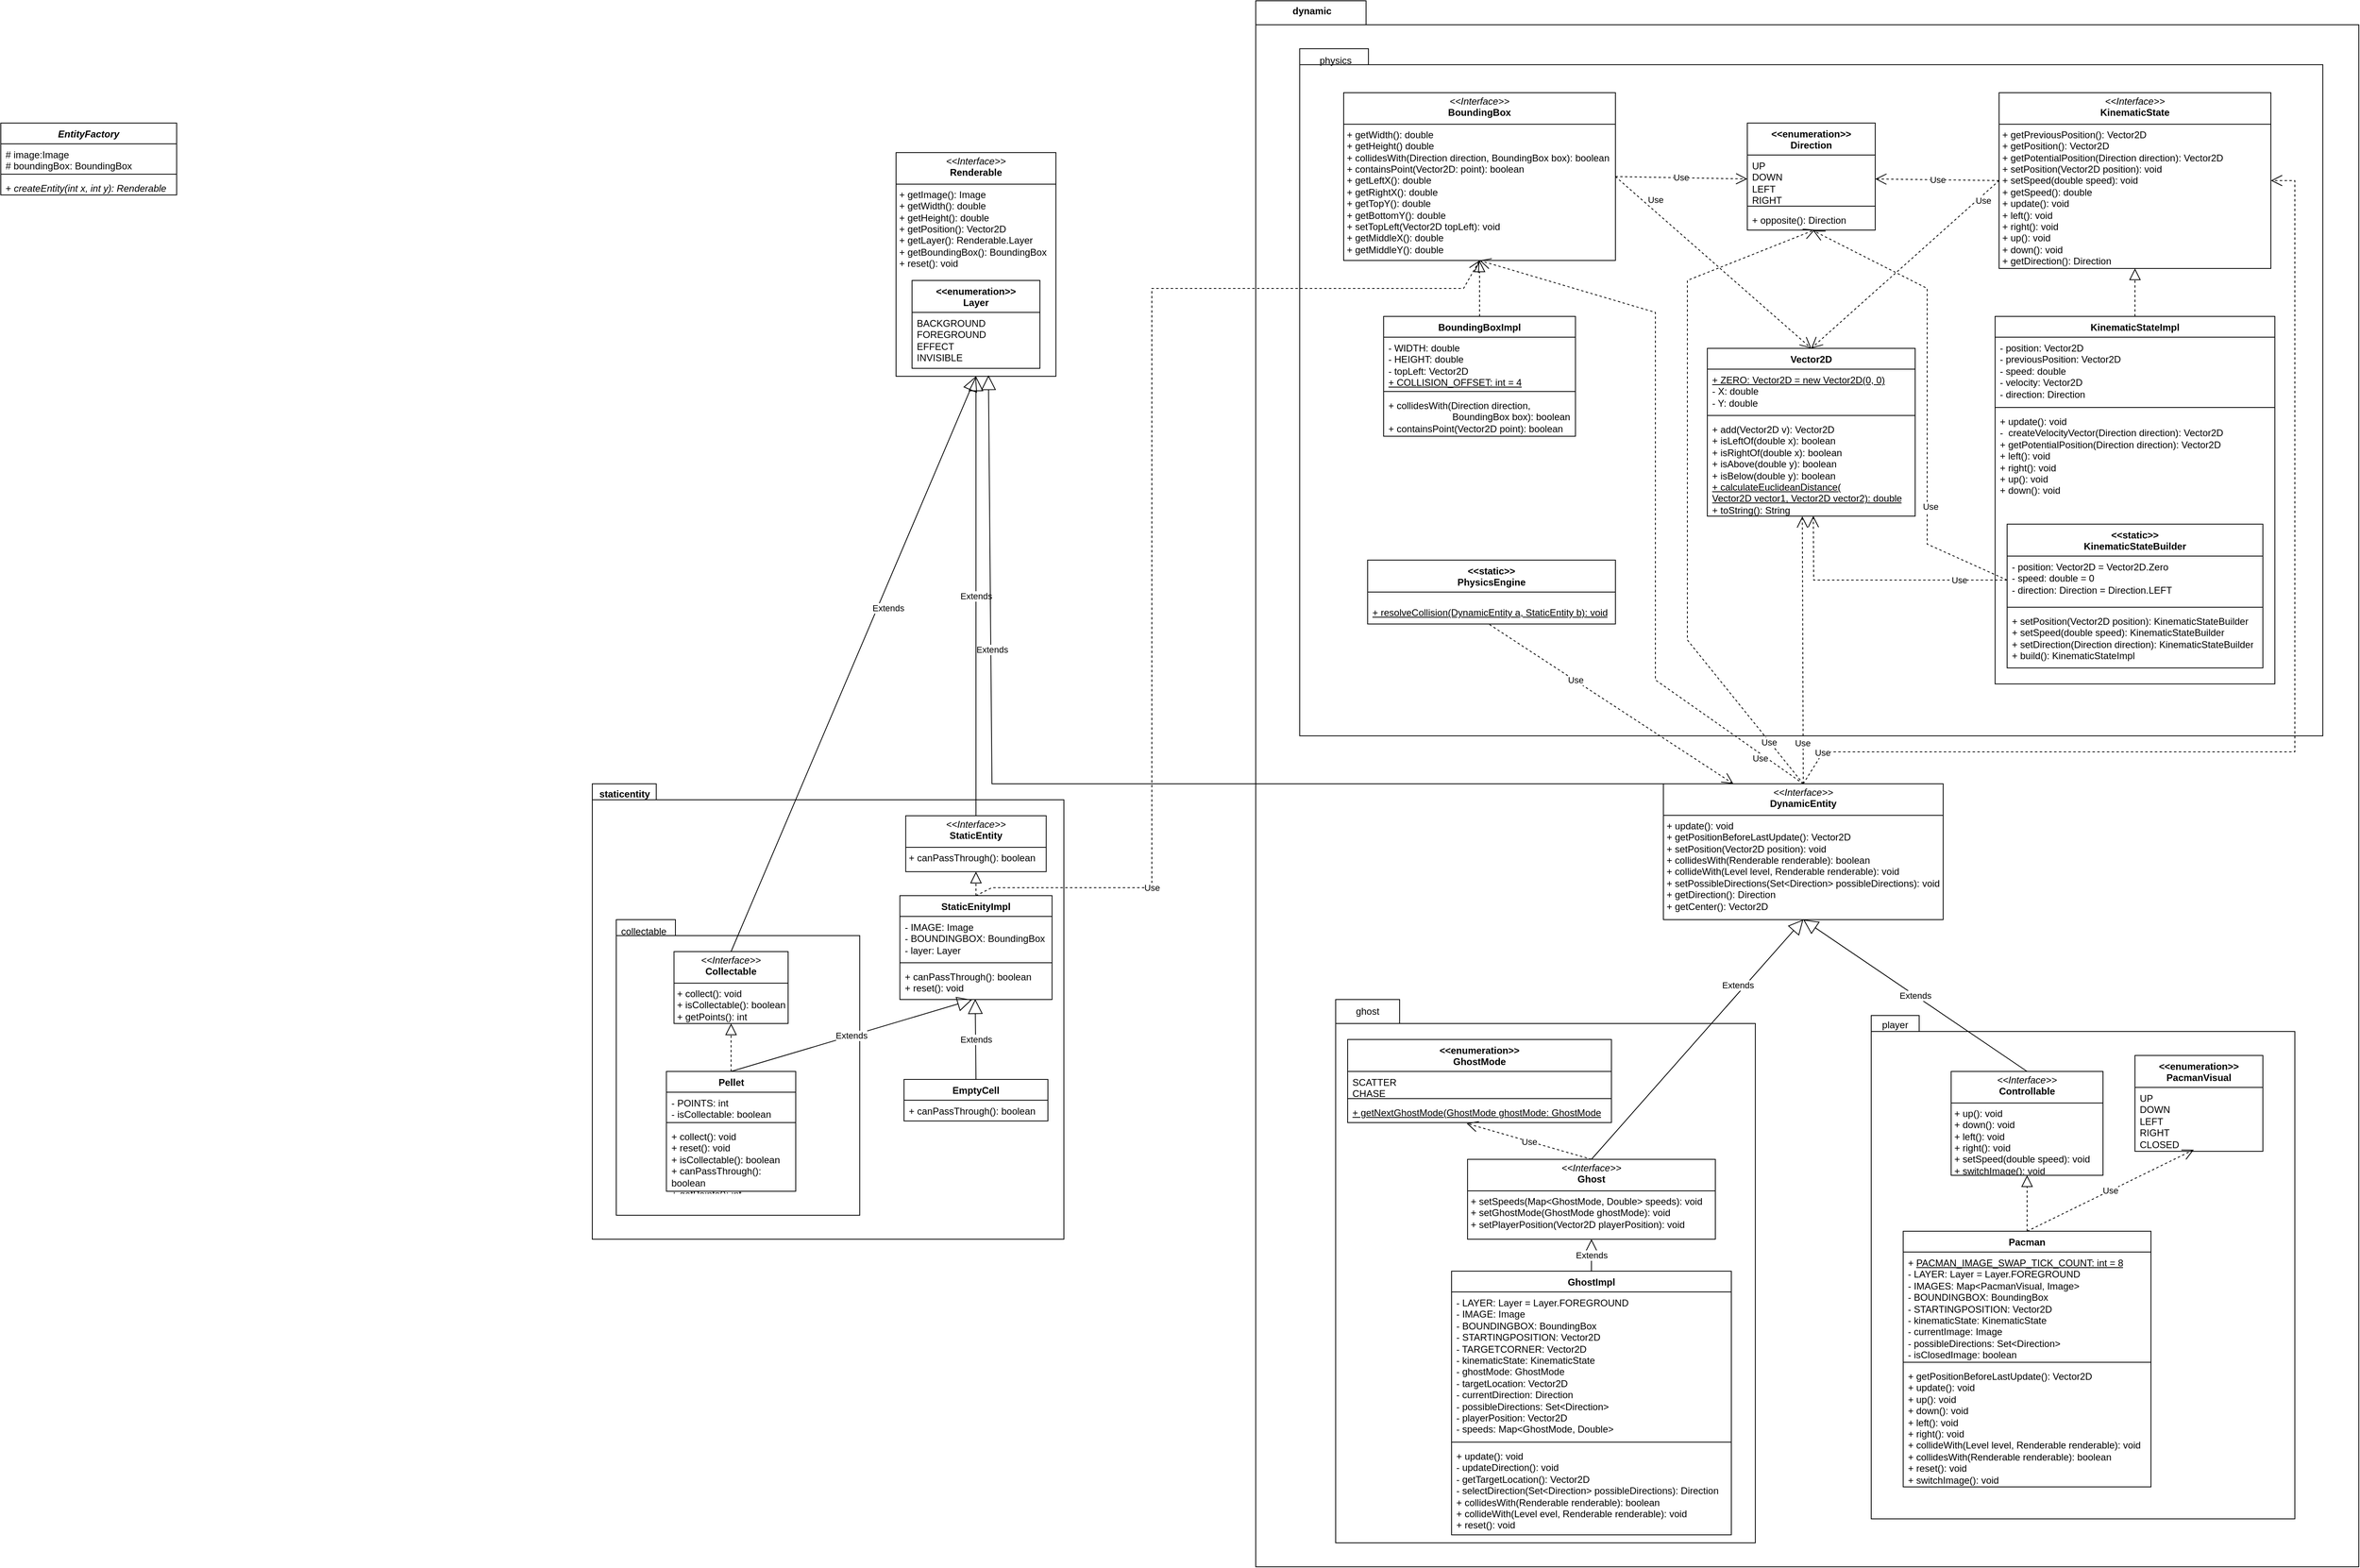 <mxfile version="24.7.14">
  <diagram name="Page-1" id="m_CTQXTZepPv7_hba_2K">
    <mxGraphModel dx="2569" dy="893" grid="1" gridSize="10" guides="1" tooltips="1" connect="1" arrows="1" fold="1" page="1" pageScale="1" pageWidth="850" pageHeight="1100" math="0" shadow="0">
      <root>
        <mxCell id="0" />
        <mxCell id="1" parent="0" />
        <mxCell id="cKav830lnLoJr6N91uCu-65" value="" style="shape=folder;fontStyle=1;spacingTop=10;tabWidth=80;tabHeight=20;tabPosition=left;html=1;whiteSpace=wrap;" vertex="1" parent="1">
          <mxGeometry x="20" y="990" width="590" height="570" as="geometry" />
        </mxCell>
        <mxCell id="cKav830lnLoJr6N91uCu-63" value="" style="shape=folder;fontStyle=1;spacingTop=10;tabWidth=80;tabHeight=30;tabPosition=left;html=1;whiteSpace=wrap;" vertex="1" parent="1">
          <mxGeometry x="850" y="10" width="1380" height="1960" as="geometry" />
        </mxCell>
        <mxCell id="cKav830lnLoJr6N91uCu-58" value="" style="shape=folder;fontStyle=1;spacingTop=10;tabWidth=60;tabHeight=20;tabPosition=left;html=1;whiteSpace=wrap;" vertex="1" parent="1">
          <mxGeometry x="1620" y="1280" width="530" height="630" as="geometry" />
        </mxCell>
        <mxCell id="cKav830lnLoJr6N91uCu-43" value="" style="shape=folder;fontStyle=1;spacingTop=10;tabWidth=80;tabHeight=30;tabPosition=left;html=1;whiteSpace=wrap;" vertex="1" parent="1">
          <mxGeometry x="950" y="1260" width="525" height="680" as="geometry" />
        </mxCell>
        <mxCell id="cKav830lnLoJr6N91uCu-41" value="" style="shape=folder;fontStyle=1;spacingTop=10;tabWidth=50;tabHeight=20;tabPosition=left;html=1;whiteSpace=wrap;" vertex="1" parent="1">
          <mxGeometry x="905" y="70" width="1280" height="860" as="geometry" />
        </mxCell>
        <mxCell id="PFhRMsVk6HXeF8vmKrcg-1" value="&lt;p style=&quot;margin:0px;margin-top:4px;text-align:center;&quot;&gt;&lt;i&gt;&amp;lt;&amp;lt;Interface&amp;gt;&amp;gt;&lt;/i&gt;&lt;br&gt;&lt;b&gt;Renderable&lt;/b&gt;&lt;/p&gt;&lt;hr size=&quot;1&quot; style=&quot;border-style:solid;&quot;&gt;&lt;p style=&quot;margin:0px;margin-left:4px;&quot;&gt;+ getImage(): Image&lt;/p&gt;&lt;p style=&quot;margin:0px;margin-left:4px;&quot;&gt;&lt;span style=&quot;background-color: initial;&quot;&gt;+&lt;/span&gt;&lt;span style=&quot;background-color: initial;&quot;&gt;&amp;nbsp;&lt;/span&gt;getWidth(): double&lt;/p&gt;&lt;p style=&quot;margin:0px;margin-left:4px;&quot;&gt;&lt;span style=&quot;background-color: initial;&quot;&gt;+&lt;/span&gt;&lt;span style=&quot;background-color: initial;&quot;&gt;&amp;nbsp;&lt;/span&gt;getHeight(): double&lt;/p&gt;&lt;p style=&quot;margin:0px;margin-left:4px;&quot;&gt;&lt;span style=&quot;background-color: initial;&quot;&gt;+&lt;/span&gt;&lt;span style=&quot;background-color: initial;&quot;&gt;&amp;nbsp;&lt;/span&gt;getPosition(): Vector2D&lt;/p&gt;&lt;p style=&quot;margin:0px;margin-left:4px;&quot;&gt;&lt;span style=&quot;background-color: initial;&quot;&gt;+&lt;/span&gt;&lt;span style=&quot;background-color: initial;&quot;&gt;&amp;nbsp;&lt;/span&gt;getLayer(): Renderable.Layer&lt;/p&gt;&lt;p style=&quot;margin:0px;margin-left:4px;&quot;&gt;&lt;span style=&quot;background-color: initial;&quot;&gt;+&lt;/span&gt;&lt;span style=&quot;background-color: initial;&quot;&gt;&amp;nbsp;&lt;/span&gt;getBoundingBox():&amp;nbsp;&lt;span style=&quot;background-color: initial;&quot;&gt;BoundingBox&lt;/span&gt;&lt;/p&gt;&lt;p style=&quot;margin:0px;margin-left:4px;&quot;&gt;&lt;span style=&quot;background-color: initial;&quot;&gt;+&lt;/span&gt;&lt;span style=&quot;background-color: initial;&quot;&gt;&amp;nbsp;&lt;/span&gt;&lt;span style=&quot;background-color: initial;&quot;&gt;reset(): void&lt;/span&gt;&lt;/p&gt;" style="verticalAlign=top;align=left;overflow=fill;html=1;whiteSpace=wrap;" parent="1" vertex="1">
          <mxGeometry x="400" y="200" width="200" height="280" as="geometry" />
        </mxCell>
        <mxCell id="PFhRMsVk6HXeF8vmKrcg-6" value="&lt;div&gt;&amp;lt;&amp;lt;enumeration&amp;gt;&amp;gt;&lt;/div&gt;&lt;div&gt;Layer&lt;/div&gt;" style="swimlane;fontStyle=1;align=center;verticalAlign=top;childLayout=stackLayout;horizontal=1;startSize=40;horizontalStack=0;resizeParent=1;resizeParentMax=0;resizeLast=0;collapsible=1;marginBottom=0;whiteSpace=wrap;html=1;" parent="1" vertex="1">
          <mxGeometry x="420" y="360" width="160" height="110" as="geometry" />
        </mxCell>
        <mxCell id="PFhRMsVk6HXeF8vmKrcg-9" value="BACKGROUND&lt;div&gt;FOREGROUND&lt;/div&gt;&lt;div&gt;EFFECT&lt;/div&gt;&lt;div&gt;INVISIBLE&lt;/div&gt;" style="text;strokeColor=none;fillColor=none;align=left;verticalAlign=top;spacingLeft=4;spacingRight=4;overflow=hidden;rotatable=0;points=[[0,0.5],[1,0.5]];portConstraint=eastwest;whiteSpace=wrap;html=1;" parent="PFhRMsVk6HXeF8vmKrcg-6" vertex="1">
          <mxGeometry y="40" width="160" height="70" as="geometry" />
        </mxCell>
        <mxCell id="PFhRMsVk6HXeF8vmKrcg-16" value="Extends" style="endArrow=block;endSize=16;endFill=0;html=1;rounded=0;entryX=0.5;entryY=1;entryDx=0;entryDy=0;exitX=0.5;exitY=0;exitDx=0;exitDy=0;" parent="1" source="PFhRMsVk6HXeF8vmKrcg-11" target="PFhRMsVk6HXeF8vmKrcg-1" edge="1">
          <mxGeometry width="160" relative="1" as="geometry">
            <mxPoint x="-310" y="920" as="sourcePoint" />
            <mxPoint x="-150" y="920" as="targetPoint" />
          </mxGeometry>
        </mxCell>
        <mxCell id="_Rv-P8EvsAHLdCJcwYoj-5" value="GhostImpl" style="swimlane;fontStyle=1;align=center;verticalAlign=top;childLayout=stackLayout;horizontal=1;startSize=26;horizontalStack=0;resizeParent=1;resizeParentMax=0;resizeLast=0;collapsible=1;marginBottom=0;whiteSpace=wrap;html=1;" parent="1" vertex="1">
          <mxGeometry x="1095" y="1600" width="350" height="330" as="geometry" />
        </mxCell>
        <mxCell id="_Rv-P8EvsAHLdCJcwYoj-6" value="- LAYER: Layer = Layer.FOREGROUND&lt;div&gt;- IMAGE: Image&lt;/div&gt;&lt;div&gt;- BOUNDINGBOX: BoundingBox&lt;/div&gt;&lt;div&gt;- STARTINGPOSITION: Vector2D&lt;/div&gt;&lt;div&gt;- TARGETCORNER: Vector2D&lt;/div&gt;&lt;div&gt;- kinematicState: KinematicState&lt;/div&gt;&lt;div&gt;- ghostMode: GhostMode&lt;/div&gt;&lt;div&gt;- targetLocation: Vector2D&lt;/div&gt;&lt;div&gt;- currentDirection: Direction&lt;/div&gt;&lt;div&gt;- possibleDirections: Set&amp;lt;Direction&amp;gt;&lt;/div&gt;&lt;div&gt;- playerPosition: Vector2D&lt;/div&gt;&lt;div&gt;- speeds: Map&amp;lt;GhostMode, Double&amp;gt;&lt;/div&gt;" style="text;strokeColor=none;fillColor=none;align=left;verticalAlign=top;spacingLeft=4;spacingRight=4;overflow=hidden;rotatable=0;points=[[0,0.5],[1,0.5]];portConstraint=eastwest;whiteSpace=wrap;html=1;" parent="_Rv-P8EvsAHLdCJcwYoj-5" vertex="1">
          <mxGeometry y="26" width="350" height="184" as="geometry" />
        </mxCell>
        <mxCell id="_Rv-P8EvsAHLdCJcwYoj-7" value="" style="line;strokeWidth=1;fillColor=none;align=left;verticalAlign=middle;spacingTop=-1;spacingLeft=3;spacingRight=3;rotatable=0;labelPosition=right;points=[];portConstraint=eastwest;strokeColor=inherit;" parent="_Rv-P8EvsAHLdCJcwYoj-5" vertex="1">
          <mxGeometry y="210" width="350" height="8" as="geometry" />
        </mxCell>
        <mxCell id="_Rv-P8EvsAHLdCJcwYoj-8" value="&lt;div&gt;+ update(): void&lt;/div&gt;- updateDirection(): void&lt;div&gt;- getTargetLocation(): Vector2D&lt;br&gt;&lt;div&gt;- selectDirection(Set&amp;lt;Direction&amp;gt; possibleDirections): Direction&lt;/div&gt;&lt;/div&gt;&lt;div&gt;+ collidesWith(Renderable renderable): boolean&lt;/div&gt;&lt;div&gt;+ collideWith(Level evel, Renderable renderable): void&lt;/div&gt;&lt;div&gt;+ reset(): void&lt;/div&gt;&lt;div&gt;&amp;nbsp;&lt;/div&gt;" style="text;strokeColor=none;fillColor=none;align=left;verticalAlign=top;spacingLeft=4;spacingRight=4;overflow=hidden;rotatable=0;points=[[0,0.5],[1,0.5]];portConstraint=eastwest;whiteSpace=wrap;html=1;" parent="_Rv-P8EvsAHLdCJcwYoj-5" vertex="1">
          <mxGeometry y="218" width="350" height="112" as="geometry" />
        </mxCell>
        <mxCell id="_Rv-P8EvsAHLdCJcwYoj-9" value="&lt;p style=&quot;margin:0px;margin-top:4px;text-align:center;&quot;&gt;&lt;i&gt;&amp;lt;&amp;lt;Interface&amp;gt;&amp;gt;&lt;/i&gt;&lt;br&gt;&lt;b&gt;Ghost&lt;/b&gt;&lt;/p&gt;&lt;hr size=&quot;1&quot; style=&quot;border-style:solid;&quot;&gt;&lt;p style=&quot;margin:0px;margin-left:4px;&quot;&gt;&lt;span style=&quot;background-color: initial;&quot;&gt;+&lt;/span&gt;&lt;span style=&quot;background-color: initial;&quot;&gt;&amp;nbsp;&lt;/span&gt;setSpeeds(Map&amp;lt;GhostMode, Double&amp;gt; speeds&lt;span style=&quot;background-color: initial;&quot;&gt;): void&lt;/span&gt;&lt;/p&gt;&lt;p style=&quot;margin:0px;margin-left:4px;&quot;&gt;&lt;span style=&quot;background-color: initial;&quot;&gt;+&lt;/span&gt;&lt;span style=&quot;background-color: initial;&quot;&gt;&amp;nbsp;&lt;/span&gt;&lt;span style=&quot;background-color: initial;&quot;&gt;setGhostMode(GhostMode ghostMode): void&lt;/span&gt;&lt;/p&gt;&lt;p style=&quot;margin:0px;margin-left:4px;&quot;&gt;&lt;span style=&quot;background-color: initial;&quot;&gt;+&lt;/span&gt;&lt;span style=&quot;background-color: initial;&quot;&gt;&amp;nbsp;&lt;/span&gt;setPlayerPosition(Vector2D playerPosition): void&lt;/p&gt;" style="verticalAlign=top;align=left;overflow=fill;html=1;whiteSpace=wrap;" parent="1" vertex="1">
          <mxGeometry x="1115" y="1460" width="310" height="100" as="geometry" />
        </mxCell>
        <mxCell id="_Rv-P8EvsAHLdCJcwYoj-14" value="&lt;p style=&quot;margin:0px;margin-top:4px;text-align:center;&quot;&gt;&lt;i&gt;&amp;lt;&amp;lt;Interface&amp;gt;&amp;gt;&lt;/i&gt;&lt;br&gt;&lt;b&gt;DynamicEntity&lt;/b&gt;&lt;/p&gt;&lt;hr size=&quot;1&quot; style=&quot;border-style:solid;&quot;&gt;&lt;p style=&quot;margin:0px;margin-left:4px;&quot;&gt;&lt;span style=&quot;background-color: initial;&quot;&gt;+&lt;/span&gt;&lt;span style=&quot;background-color: initial;&quot;&gt;&amp;nbsp;&lt;/span&gt;update(): void&lt;/p&gt;&lt;p style=&quot;margin:0px;margin-left:4px;&quot;&gt;&lt;span style=&quot;background-color: initial;&quot;&gt;+&lt;/span&gt;&lt;span style=&quot;background-color: initial;&quot;&gt;&amp;nbsp;&lt;/span&gt;getPositionBeforeLastUpdate(): Vector2D&lt;/p&gt;&lt;p style=&quot;margin:0px;margin-left:4px;&quot;&gt;&lt;span style=&quot;background-color: initial;&quot;&gt;+&lt;/span&gt;&lt;span style=&quot;background-color: initial;&quot;&gt;&amp;nbsp;&lt;/span&gt;setPosition(Vector2D position): void&lt;/p&gt;&lt;p style=&quot;margin:0px;margin-left:4px;&quot;&gt;&lt;span style=&quot;background-color: initial;&quot;&gt;+&lt;/span&gt;&lt;span style=&quot;background-color: initial;&quot;&gt;&amp;nbsp;&lt;/span&gt;collidesWith(Renderable renderable): boolean&lt;/p&gt;&lt;p style=&quot;margin:0px;margin-left:4px;&quot;&gt;&lt;span style=&quot;background-color: initial;&quot;&gt;+&lt;/span&gt;&lt;span style=&quot;background-color: initial;&quot;&gt;&amp;nbsp;&lt;/span&gt;collideWith(Level level,&amp;nbsp;&lt;span style=&quot;background-color: initial;&quot;&gt;Renderable renderable&lt;/span&gt;&lt;span style=&quot;background-color: initial;&quot;&gt;): void&lt;/span&gt;&lt;/p&gt;&lt;p style=&quot;margin:0px;margin-left:4px;&quot;&gt;&lt;span style=&quot;background-color: initial;&quot;&gt;+&lt;/span&gt;&lt;span style=&quot;background-color: initial;&quot;&gt;&amp;nbsp;&lt;/span&gt;setPossibleDirections(Set&amp;lt;Direction&amp;gt; possibleDirections): void&lt;/p&gt;&lt;p style=&quot;margin:0px;margin-left:4px;&quot;&gt;&lt;span style=&quot;background-color: initial;&quot;&gt;+&lt;/span&gt;&lt;span style=&quot;background-color: initial;&quot;&gt;&amp;nbsp;&lt;/span&gt;getDirection(): Direction&lt;/p&gt;&lt;p style=&quot;margin:0px;margin-left:4px;&quot;&gt;&lt;span style=&quot;background-color: initial;&quot;&gt;+&lt;/span&gt;&lt;span style=&quot;background-color: initial;&quot;&gt;&amp;nbsp;&lt;/span&gt;getCenter(): Vector2D&lt;/p&gt;" style="verticalAlign=top;align=left;overflow=fill;html=1;whiteSpace=wrap;" parent="1" vertex="1">
          <mxGeometry x="1360" y="990" width="350" height="170" as="geometry" />
        </mxCell>
        <mxCell id="_Rv-P8EvsAHLdCJcwYoj-17" value="&lt;div&gt;&amp;lt;&amp;lt;enumeration&amp;gt;&amp;gt;&lt;/div&gt;&lt;div&gt;GhostMode&lt;/div&gt;" style="swimlane;fontStyle=1;align=center;verticalAlign=top;childLayout=stackLayout;horizontal=1;startSize=40;horizontalStack=0;resizeParent=1;resizeParentMax=0;resizeLast=0;collapsible=1;marginBottom=0;whiteSpace=wrap;html=1;" parent="1" vertex="1">
          <mxGeometry x="965" y="1310" width="330" height="104" as="geometry" />
        </mxCell>
        <mxCell id="_Rv-P8EvsAHLdCJcwYoj-18" value="SCATTER&lt;div&gt;CHASE&lt;/div&gt;" style="text;strokeColor=none;fillColor=none;align=left;verticalAlign=top;spacingLeft=4;spacingRight=4;overflow=hidden;rotatable=0;points=[[0,0.5],[1,0.5]];portConstraint=eastwest;whiteSpace=wrap;html=1;" parent="_Rv-P8EvsAHLdCJcwYoj-17" vertex="1">
          <mxGeometry y="40" width="330" height="30" as="geometry" />
        </mxCell>
        <mxCell id="_Rv-P8EvsAHLdCJcwYoj-19" value="" style="line;strokeWidth=1;fillColor=none;align=left;verticalAlign=middle;spacingTop=-1;spacingLeft=3;spacingRight=3;rotatable=0;labelPosition=right;points=[];portConstraint=eastwest;strokeColor=inherit;" parent="_Rv-P8EvsAHLdCJcwYoj-17" vertex="1">
          <mxGeometry y="70" width="330" height="8" as="geometry" />
        </mxCell>
        <mxCell id="_Rv-P8EvsAHLdCJcwYoj-20" value="&lt;u&gt;+ getNextGhostMode(GhostMode ghostMode: GhostMode&lt;/u&gt;" style="text;strokeColor=none;fillColor=none;align=left;verticalAlign=top;spacingLeft=4;spacingRight=4;overflow=hidden;rotatable=0;points=[[0,0.5],[1,0.5]];portConstraint=eastwest;whiteSpace=wrap;html=1;" parent="_Rv-P8EvsAHLdCJcwYoj-17" vertex="1">
          <mxGeometry y="78" width="330" height="26" as="geometry" />
        </mxCell>
        <mxCell id="_Rv-P8EvsAHLdCJcwYoj-23" value="Use" style="endArrow=open;endSize=12;dashed=1;html=1;rounded=0;exitX=0.5;exitY=0;exitDx=0;exitDy=0;entryX=0.451;entryY=1.042;entryDx=0;entryDy=0;entryPerimeter=0;" parent="1" source="_Rv-P8EvsAHLdCJcwYoj-9" target="_Rv-P8EvsAHLdCJcwYoj-20" edge="1">
          <mxGeometry width="160" relative="1" as="geometry">
            <mxPoint x="1205" y="1510" as="sourcePoint" />
            <mxPoint x="1365" y="1510" as="targetPoint" />
          </mxGeometry>
        </mxCell>
        <mxCell id="_Rv-P8EvsAHLdCJcwYoj-24" value="Extends" style="endArrow=block;endSize=16;endFill=0;html=1;rounded=0;exitX=0.5;exitY=0;exitDx=0;exitDy=0;entryX=0.5;entryY=1;entryDx=0;entryDy=0;" parent="1" source="_Rv-P8EvsAHLdCJcwYoj-5" target="_Rv-P8EvsAHLdCJcwYoj-9" edge="1">
          <mxGeometry width="160" relative="1" as="geometry">
            <mxPoint x="1165" y="1590" as="sourcePoint" />
            <mxPoint x="1325" y="1590" as="targetPoint" />
          </mxGeometry>
        </mxCell>
        <mxCell id="_Rv-P8EvsAHLdCJcwYoj-25" value="Extends" style="endArrow=block;endSize=16;endFill=0;html=1;rounded=0;exitX=0.5;exitY=0;exitDx=0;exitDy=0;entryX=0.5;entryY=1;entryDx=0;entryDy=0;" parent="1" source="_Rv-P8EvsAHLdCJcwYoj-9" target="_Rv-P8EvsAHLdCJcwYoj-14" edge="1">
          <mxGeometry x="0.424" y="8" width="160" relative="1" as="geometry">
            <mxPoint x="1110" y="1430" as="sourcePoint" />
            <mxPoint x="1460" y="1340" as="targetPoint" />
            <mxPoint y="1" as="offset" />
          </mxGeometry>
        </mxCell>
        <mxCell id="_Rv-P8EvsAHLdCJcwYoj-26" value="&lt;p style=&quot;margin:0px;margin-top:4px;text-align:center;&quot;&gt;&lt;i&gt;&amp;lt;&amp;lt;Interface&amp;gt;&amp;gt;&lt;/i&gt;&lt;br&gt;&lt;b&gt;BoundingBox&lt;/b&gt;&lt;/p&gt;&lt;hr size=&quot;1&quot; style=&quot;border-style:solid;&quot;&gt;&lt;p style=&quot;margin:0px;margin-left:4px;&quot;&gt;&lt;span style=&quot;background-color: initial;&quot;&gt;+&lt;/span&gt;&lt;span style=&quot;background-color: initial;&quot;&gt;&amp;nbsp;&lt;/span&gt;getWidth(): double&lt;/p&gt;&lt;p style=&quot;margin:0px;margin-left:4px;&quot;&gt;&lt;span style=&quot;background-color: initial;&quot;&gt;+&lt;/span&gt;&lt;span style=&quot;background-color: initial;&quot;&gt;&amp;nbsp;&lt;/span&gt;getHeight() double&lt;/p&gt;&lt;p style=&quot;margin:0px;margin-left:4px;&quot;&gt;&lt;span style=&quot;background-color: initial;&quot;&gt;+&lt;/span&gt;&lt;span style=&quot;background-color: initial;&quot;&gt;&amp;nbsp;&lt;/span&gt;collidesWith(Direction direction, BoundingBox box): boolean&lt;/p&gt;&lt;p style=&quot;margin:0px;margin-left:4px;&quot;&gt;&lt;span style=&quot;background-color: initial;&quot;&gt;+&lt;/span&gt;&lt;span style=&quot;background-color: initial;&quot;&gt;&amp;nbsp;&lt;/span&gt;containsPoint(Vector2D: point): boolean&lt;/p&gt;&lt;p style=&quot;margin:0px;margin-left:4px;&quot;&gt;&lt;span style=&quot;background-color: initial;&quot;&gt;+&lt;/span&gt;&lt;span style=&quot;background-color: initial;&quot;&gt;&amp;nbsp;&lt;/span&gt;getLeftX(): double&lt;/p&gt;&lt;p style=&quot;margin:0px;margin-left:4px;&quot;&gt;&lt;span style=&quot;background-color: initial;&quot;&gt;+&lt;/span&gt;&lt;span style=&quot;background-color: initial;&quot;&gt;&amp;nbsp;&lt;/span&gt;getRightX(): double&lt;/p&gt;&lt;p style=&quot;margin:0px;margin-left:4px;&quot;&gt;&lt;span style=&quot;background-color: initial;&quot;&gt;+&lt;/span&gt;&lt;span style=&quot;background-color: initial;&quot;&gt;&amp;nbsp;&lt;/span&gt;getTopY(): double&lt;/p&gt;&lt;p style=&quot;margin:0px;margin-left:4px;&quot;&gt;&lt;span style=&quot;background-color: initial;&quot;&gt;+&lt;/span&gt;&lt;span style=&quot;background-color: initial;&quot;&gt;&amp;nbsp;&lt;/span&gt;getBottomY(): double&lt;/p&gt;&lt;p style=&quot;margin:0px;margin-left:4px;&quot;&gt;&lt;span style=&quot;background-color: initial;&quot;&gt;+&lt;/span&gt;&lt;span style=&quot;background-color: initial;&quot;&gt;&amp;nbsp;&lt;/span&gt;setTopLeft(Vector2D topLeft): void&lt;/p&gt;&lt;p style=&quot;margin:0px;margin-left:4px;&quot;&gt;&lt;span style=&quot;background-color: initial;&quot;&gt;+&lt;/span&gt;&lt;span style=&quot;background-color: initial;&quot;&gt;&amp;nbsp;&lt;/span&gt;getMiddleX(): double&lt;/p&gt;&lt;p style=&quot;margin:0px;margin-left:4px;&quot;&gt;&lt;span style=&quot;background-color: initial;&quot;&gt;+&lt;/span&gt;&lt;span style=&quot;background-color: initial;&quot;&gt;&amp;nbsp;&lt;/span&gt;getMiddleY(): double&lt;/p&gt;" style="verticalAlign=top;align=left;overflow=fill;html=1;whiteSpace=wrap;" parent="1" vertex="1">
          <mxGeometry x="960" y="125" width="340" height="210" as="geometry" />
        </mxCell>
        <mxCell id="cKav830lnLoJr6N91uCu-1" value="&lt;p style=&quot;margin:0px;margin-top:4px;text-align:center;&quot;&gt;&lt;i&gt;&amp;lt;&amp;lt;Interface&amp;gt;&amp;gt;&lt;/i&gt;&lt;br&gt;&lt;b&gt;KinematicState&lt;/b&gt;&lt;/p&gt;&lt;hr size=&quot;1&quot; style=&quot;border-style:solid;&quot;&gt;&lt;p style=&quot;margin:0px;margin-left:4px;&quot;&gt;+ getPreviousPosition(): Vector2D&amp;nbsp;&lt;/p&gt;&lt;p style=&quot;margin:0px;margin-left:4px;&quot;&gt;+ getPosition(): Vector2D&amp;nbsp;&lt;/p&gt;&lt;p style=&quot;margin:0px;margin-left:4px;&quot;&gt;+ getPotentialPosition(Direction direction): Vector2D&amp;nbsp;&lt;/p&gt;&lt;p style=&quot;margin:0px;margin-left:4px;&quot;&gt;+ setPosition(Vector2D position): void&amp;nbsp;&lt;/p&gt;&lt;p style=&quot;margin:0px;margin-left:4px;&quot;&gt;+ setSpeed(double speed): void&amp;nbsp;&lt;/p&gt;&lt;p style=&quot;margin:0px;margin-left:4px;&quot;&gt;+ getSpeed(): double&amp;nbsp;&lt;/p&gt;&lt;p style=&quot;margin:0px;margin-left:4px;&quot;&gt;+ update(): void&amp;nbsp;&lt;/p&gt;&lt;p style=&quot;margin:0px;margin-left:4px;&quot;&gt;+ left(): void&amp;nbsp;&lt;/p&gt;&lt;p style=&quot;margin:0px;margin-left:4px;&quot;&gt;+ right(): void&amp;nbsp;&lt;/p&gt;&lt;p style=&quot;margin:0px;margin-left:4px;&quot;&gt;+ up(): void&amp;nbsp;&lt;/p&gt;&lt;p style=&quot;margin:0px;margin-left:4px;&quot;&gt;+ down(): void&amp;nbsp;&lt;/p&gt;&lt;p style=&quot;margin:0px;margin-left:4px;&quot;&gt;+ getDirection(): Direction&lt;br&gt;&lt;/p&gt;" style="verticalAlign=top;align=left;overflow=fill;html=1;whiteSpace=wrap;" vertex="1" parent="1">
          <mxGeometry x="1780" y="125" width="340" height="220" as="geometry" />
        </mxCell>
        <mxCell id="cKav830lnLoJr6N91uCu-3" value="&lt;div&gt;&amp;lt;&amp;lt;enumeration&amp;gt;&amp;gt;&lt;/div&gt;&lt;div&gt;Direction&lt;/div&gt;" style="swimlane;fontStyle=1;align=center;verticalAlign=top;childLayout=stackLayout;horizontal=1;startSize=40;horizontalStack=0;resizeParent=1;resizeParentMax=0;resizeLast=0;collapsible=1;marginBottom=0;whiteSpace=wrap;html=1;" vertex="1" parent="1">
          <mxGeometry x="1465" y="163" width="160" height="134" as="geometry" />
        </mxCell>
        <mxCell id="cKav830lnLoJr6N91uCu-4" value="UP&lt;div&gt;DOWN&lt;/div&gt;&lt;div&gt;LEFT&lt;/div&gt;&lt;div&gt;RIGHT&lt;/div&gt;" style="text;strokeColor=none;fillColor=none;align=left;verticalAlign=top;spacingLeft=4;spacingRight=4;overflow=hidden;rotatable=0;points=[[0,0.5],[1,0.5]];portConstraint=eastwest;whiteSpace=wrap;html=1;" vertex="1" parent="cKav830lnLoJr6N91uCu-3">
          <mxGeometry y="40" width="160" height="60" as="geometry" />
        </mxCell>
        <mxCell id="cKav830lnLoJr6N91uCu-5" value="" style="line;strokeWidth=1;fillColor=none;align=left;verticalAlign=middle;spacingTop=-1;spacingLeft=3;spacingRight=3;rotatable=0;labelPosition=right;points=[];portConstraint=eastwest;strokeColor=inherit;" vertex="1" parent="cKav830lnLoJr6N91uCu-3">
          <mxGeometry y="100" width="160" height="8" as="geometry" />
        </mxCell>
        <mxCell id="cKav830lnLoJr6N91uCu-6" value="+ opposite(): Direction" style="text;strokeColor=none;fillColor=none;align=left;verticalAlign=top;spacingLeft=4;spacingRight=4;overflow=hidden;rotatable=0;points=[[0,0.5],[1,0.5]];portConstraint=eastwest;whiteSpace=wrap;html=1;" vertex="1" parent="cKav830lnLoJr6N91uCu-3">
          <mxGeometry y="108" width="160" height="26" as="geometry" />
        </mxCell>
        <mxCell id="cKav830lnLoJr6N91uCu-7" value="Use" style="endArrow=open;endSize=12;dashed=1;html=1;rounded=0;exitX=1;exitY=0.5;exitDx=0;exitDy=0;entryX=0;entryY=0.5;entryDx=0;entryDy=0;" edge="1" parent="1" source="_Rv-P8EvsAHLdCJcwYoj-26" target="cKav830lnLoJr6N91uCu-4">
          <mxGeometry width="160" relative="1" as="geometry">
            <mxPoint x="1520" y="465" as="sourcePoint" />
            <mxPoint x="1680" y="465" as="targetPoint" />
          </mxGeometry>
        </mxCell>
        <mxCell id="cKav830lnLoJr6N91uCu-8" value="Use" style="endArrow=open;endSize=12;dashed=1;html=1;rounded=0;exitX=0;exitY=0.5;exitDx=0;exitDy=0;entryX=1;entryY=0.5;entryDx=0;entryDy=0;" edge="1" parent="1" source="cKav830lnLoJr6N91uCu-1" target="cKav830lnLoJr6N91uCu-4">
          <mxGeometry width="160" relative="1" as="geometry">
            <mxPoint x="1520" y="465" as="sourcePoint" />
            <mxPoint x="1680" y="465" as="targetPoint" />
          </mxGeometry>
        </mxCell>
        <mxCell id="cKav830lnLoJr6N91uCu-9" value="&lt;b&gt;BoundingBoxImpl&lt;/b&gt;&lt;div&gt;&lt;b&gt;&lt;br&gt;&lt;/b&gt;&lt;/div&gt;" style="swimlane;fontStyle=1;align=center;verticalAlign=top;childLayout=stackLayout;horizontal=1;startSize=26;horizontalStack=0;resizeParent=1;resizeParentMax=0;resizeLast=0;collapsible=1;marginBottom=0;whiteSpace=wrap;html=1;" vertex="1" parent="1">
          <mxGeometry x="1010" y="405" width="240" height="150" as="geometry" />
        </mxCell>
        <mxCell id="cKav830lnLoJr6N91uCu-10" value="- WIDTH: double&lt;div&gt;- HEIGHT: double&lt;/div&gt;&lt;div&gt;- topLeft: Vector2D&lt;/div&gt;&lt;div&gt;&lt;u&gt;+ COLLISION_OFFSET: int = 4&lt;/u&gt;&lt;/div&gt;" style="text;strokeColor=none;fillColor=none;align=left;verticalAlign=top;spacingLeft=4;spacingRight=4;overflow=hidden;rotatable=0;points=[[0,0.5],[1,0.5]];portConstraint=eastwest;whiteSpace=wrap;html=1;" vertex="1" parent="cKav830lnLoJr6N91uCu-9">
          <mxGeometry y="26" width="240" height="64" as="geometry" />
        </mxCell>
        <mxCell id="cKav830lnLoJr6N91uCu-11" value="" style="line;strokeWidth=1;fillColor=none;align=left;verticalAlign=middle;spacingTop=-1;spacingLeft=3;spacingRight=3;rotatable=0;labelPosition=right;points=[];portConstraint=eastwest;strokeColor=inherit;" vertex="1" parent="cKav830lnLoJr6N91uCu-9">
          <mxGeometry y="90" width="240" height="8" as="geometry" />
        </mxCell>
        <mxCell id="cKav830lnLoJr6N91uCu-12" value="+ collidesWith(Direction direction,&lt;div&gt;&lt;span style=&quot;white-space: pre;&quot;&gt;&#x9;&lt;/span&gt;&lt;span style=&quot;white-space: pre;&quot;&gt;&#x9;&lt;/span&gt;&lt;span style=&quot;white-space: pre;&quot;&gt;&#x9;&lt;/span&gt;BoundingBox box): boolean&lt;/div&gt;&lt;div&gt;+ containsPoint(Vector2D point): boolean&lt;/div&gt;" style="text;strokeColor=none;fillColor=none;align=left;verticalAlign=top;spacingLeft=4;spacingRight=4;overflow=hidden;rotatable=0;points=[[0,0.5],[1,0.5]];portConstraint=eastwest;whiteSpace=wrap;html=1;" vertex="1" parent="cKav830lnLoJr6N91uCu-9">
          <mxGeometry y="98" width="240" height="52" as="geometry" />
        </mxCell>
        <mxCell id="cKav830lnLoJr6N91uCu-13" value="" style="endArrow=block;dashed=1;endFill=0;endSize=12;html=1;rounded=0;exitX=0.5;exitY=0;exitDx=0;exitDy=0;entryX=0.5;entryY=1;entryDx=0;entryDy=0;" edge="1" parent="1" source="cKav830lnLoJr6N91uCu-9" target="_Rv-P8EvsAHLdCJcwYoj-26">
          <mxGeometry width="160" relative="1" as="geometry">
            <mxPoint x="1520" y="355" as="sourcePoint" />
            <mxPoint x="1680" y="355" as="targetPoint" />
          </mxGeometry>
        </mxCell>
        <mxCell id="cKav830lnLoJr6N91uCu-14" value="Vector2D" style="swimlane;fontStyle=1;align=center;verticalAlign=top;childLayout=stackLayout;horizontal=1;startSize=26;horizontalStack=0;resizeParent=1;resizeParentMax=0;resizeLast=0;collapsible=1;marginBottom=0;whiteSpace=wrap;html=1;" vertex="1" parent="1">
          <mxGeometry x="1415" y="445" width="260" height="210" as="geometry" />
        </mxCell>
        <mxCell id="cKav830lnLoJr6N91uCu-15" value="&lt;u&gt;+ ZERO: Vector2D =&amp;nbsp;new Vector2D(0, 0)&lt;/u&gt;&lt;div&gt;- X: double&lt;/div&gt;&lt;div&gt;- Y: double&lt;/div&gt;" style="text;strokeColor=none;fillColor=none;align=left;verticalAlign=top;spacingLeft=4;spacingRight=4;overflow=hidden;rotatable=0;points=[[0,0.5],[1,0.5]];portConstraint=eastwest;whiteSpace=wrap;html=1;" vertex="1" parent="cKav830lnLoJr6N91uCu-14">
          <mxGeometry y="26" width="260" height="54" as="geometry" />
        </mxCell>
        <mxCell id="cKav830lnLoJr6N91uCu-16" value="" style="line;strokeWidth=1;fillColor=none;align=left;verticalAlign=middle;spacingTop=-1;spacingLeft=3;spacingRight=3;rotatable=0;labelPosition=right;points=[];portConstraint=eastwest;strokeColor=inherit;" vertex="1" parent="cKav830lnLoJr6N91uCu-14">
          <mxGeometry y="80" width="260" height="8" as="geometry" />
        </mxCell>
        <mxCell id="cKav830lnLoJr6N91uCu-17" value="+ add(Vector2D v): Vector2D&lt;div&gt;+ isLeftOf(double x): boolean&lt;/div&gt;&lt;div&gt;+ isRightOf(double x): boolean&lt;/div&gt;&lt;div&gt;+ isAbove(double y): boolean&lt;/div&gt;&lt;div&gt;&lt;span style=&quot;background-color: initial;&quot;&gt;+ isBelow(double y): boolean&amp;nbsp;&lt;/span&gt;&lt;/div&gt;&lt;div&gt;&lt;span style=&quot;background-color: initial;&quot;&gt;&lt;u&gt;+ calculateEuclideanDistance(&lt;/u&gt;&lt;/span&gt;&lt;/div&gt;&lt;div&gt;&lt;span style=&quot;background-color: initial;&quot;&gt;&lt;u&gt;Vector2D vector1, Vector2D vector2): double&lt;/u&gt;&lt;/span&gt;&lt;/div&gt;&lt;div&gt;&lt;span style=&quot;background-color: initial;&quot;&gt;+ toString(): String&lt;/span&gt;&lt;/div&gt;" style="text;strokeColor=none;fillColor=none;align=left;verticalAlign=top;spacingLeft=4;spacingRight=4;overflow=hidden;rotatable=0;points=[[0,0.5],[1,0.5]];portConstraint=eastwest;whiteSpace=wrap;html=1;" vertex="1" parent="cKav830lnLoJr6N91uCu-14">
          <mxGeometry y="88" width="260" height="122" as="geometry" />
        </mxCell>
        <mxCell id="cKav830lnLoJr6N91uCu-18" value="Use" style="endArrow=open;endSize=12;dashed=1;html=1;rounded=0;exitX=1;exitY=0.5;exitDx=0;exitDy=0;entryX=0.5;entryY=0;entryDx=0;entryDy=0;" edge="1" parent="1" source="_Rv-P8EvsAHLdCJcwYoj-26" target="cKav830lnLoJr6N91uCu-14">
          <mxGeometry x="-0.648" y="10" width="160" relative="1" as="geometry">
            <mxPoint x="1520" y="355" as="sourcePoint" />
            <mxPoint x="1680" y="355" as="targetPoint" />
            <mxPoint y="-1" as="offset" />
          </mxGeometry>
        </mxCell>
        <mxCell id="cKav830lnLoJr6N91uCu-19" value="Use" style="endArrow=open;endSize=12;dashed=1;html=1;rounded=0;exitX=0;exitY=0.5;exitDx=0;exitDy=0;entryX=0.5;entryY=0;entryDx=0;entryDy=0;" edge="1" parent="1" source="cKav830lnLoJr6N91uCu-1" target="cKav830lnLoJr6N91uCu-14">
          <mxGeometry x="-0.8" y="5" width="160" relative="1" as="geometry">
            <mxPoint x="1520" y="355" as="sourcePoint" />
            <mxPoint x="1680" y="355" as="targetPoint" />
            <mxPoint as="offset" />
          </mxGeometry>
        </mxCell>
        <mxCell id="cKav830lnLoJr6N91uCu-20" value="&lt;b&gt;KinematicStateImpl&lt;/b&gt;" style="swimlane;fontStyle=1;align=center;verticalAlign=top;childLayout=stackLayout;horizontal=1;startSize=26;horizontalStack=0;resizeParent=1;resizeParentMax=0;resizeLast=0;collapsible=1;marginBottom=0;whiteSpace=wrap;html=1;" vertex="1" parent="1">
          <mxGeometry x="1775" y="405" width="350" height="460" as="geometry" />
        </mxCell>
        <mxCell id="cKav830lnLoJr6N91uCu-21" value="&lt;span class=&quot;hljs-bullet&quot;&gt;-&lt;/span&gt; position: Vector2D&lt;br&gt;&lt;span class=&quot;hljs-bullet&quot;&gt;-&lt;/span&gt; previousPosition: Vector2D&lt;div&gt;&lt;span class=&quot;hljs-bullet&quot;&gt;-&lt;/span&gt; speed: double&lt;br&gt;&lt;span class=&quot;hljs-bullet&quot;&gt;-&lt;/span&gt; velocity: Vector2D&lt;br&gt;&lt;span class=&quot;hljs-section&quot;&gt;- direction: Direction&lt;/span&gt;&lt;/div&gt;" style="text;strokeColor=none;fillColor=none;align=left;verticalAlign=top;spacingLeft=4;spacingRight=4;overflow=hidden;rotatable=0;points=[[0,0.5],[1,0.5]];portConstraint=eastwest;whiteSpace=wrap;html=1;" vertex="1" parent="cKav830lnLoJr6N91uCu-20">
          <mxGeometry y="26" width="350" height="84" as="geometry" />
        </mxCell>
        <mxCell id="cKav830lnLoJr6N91uCu-22" value="" style="line;strokeWidth=1;fillColor=none;align=left;verticalAlign=middle;spacingTop=-1;spacingLeft=3;spacingRight=3;rotatable=0;labelPosition=right;points=[];portConstraint=eastwest;strokeColor=inherit;" vertex="1" parent="cKav830lnLoJr6N91uCu-20">
          <mxGeometry y="110" width="350" height="8" as="geometry" />
        </mxCell>
        <mxCell id="cKav830lnLoJr6N91uCu-23" value="&lt;span class=&quot;hljs-bullet&quot;&gt;+&lt;/span&gt; update(): void&lt;br&gt;&lt;span class=&quot;hljs-bullet&quot;&gt;-&lt;/span&gt;&amp;nbsp; createVelocityVector(Direction direction): Vector2D&lt;br&gt;&lt;span class=&quot;hljs-bullet&quot;&gt;+&lt;/span&gt; getPotentialPosition(Direction direction): Vector2D&lt;br&gt;&lt;span class=&quot;hljs-bullet&quot;&gt;+&lt;/span&gt; left(): void&lt;br&gt;&lt;span class=&quot;hljs-bullet&quot;&gt;+&lt;/span&gt; right(): void&lt;br&gt;&lt;span class=&quot;hljs-bullet&quot;&gt;+&lt;/span&gt; up(): void&lt;br&gt;&lt;span class=&quot;hljs-bullet&quot;&gt;+&lt;/span&gt; down(): void" style="text;strokeColor=none;fillColor=none;align=left;verticalAlign=top;spacingLeft=4;spacingRight=4;overflow=hidden;rotatable=0;points=[[0,0.5],[1,0.5]];portConstraint=eastwest;whiteSpace=wrap;html=1;" vertex="1" parent="cKav830lnLoJr6N91uCu-20">
          <mxGeometry y="118" width="350" height="342" as="geometry" />
        </mxCell>
        <mxCell id="cKav830lnLoJr6N91uCu-28" value="&amp;lt;&amp;lt;static&amp;gt;&amp;gt;&lt;div&gt;KinematicStateBuilder&lt;br&gt;&lt;/div&gt;" style="swimlane;fontStyle=1;align=center;verticalAlign=top;childLayout=stackLayout;horizontal=1;startSize=40;horizontalStack=0;resizeParent=1;resizeParentMax=0;resizeLast=0;collapsible=1;marginBottom=0;whiteSpace=wrap;html=1;" vertex="1" parent="1">
          <mxGeometry x="1790" y="665" width="320" height="180" as="geometry" />
        </mxCell>
        <mxCell id="cKav830lnLoJr6N91uCu-29" value="&lt;span class=&quot;hljs-bullet&quot;&gt;-&lt;/span&gt; position: Vector2D = Vector2D.Zero&lt;br&gt;&lt;span class=&quot;hljs-bullet&quot;&gt;-&lt;/span&gt; speed: double = 0&lt;br&gt;&lt;span class=&quot;hljs-section&quot;&gt;- direction: Direction = Direction.LEFT&lt;/span&gt;" style="text;strokeColor=none;fillColor=none;align=left;verticalAlign=top;spacingLeft=4;spacingRight=4;overflow=hidden;rotatable=0;points=[[0,0.5],[1,0.5]];portConstraint=eastwest;whiteSpace=wrap;html=1;" vertex="1" parent="cKav830lnLoJr6N91uCu-28">
          <mxGeometry y="40" width="320" height="60" as="geometry" />
        </mxCell>
        <mxCell id="cKav830lnLoJr6N91uCu-30" value="" style="line;strokeWidth=1;fillColor=none;align=left;verticalAlign=middle;spacingTop=-1;spacingLeft=3;spacingRight=3;rotatable=0;labelPosition=right;points=[];portConstraint=eastwest;strokeColor=inherit;" vertex="1" parent="cKav830lnLoJr6N91uCu-28">
          <mxGeometry y="100" width="320" height="8" as="geometry" />
        </mxCell>
        <mxCell id="cKav830lnLoJr6N91uCu-31" value="&lt;span class=&quot;hljs-bullet&quot;&gt;+&lt;/span&gt; setPosition(Vector2D position): KinematicStateBuilder&lt;br/&gt;&lt;span class=&quot;hljs-bullet&quot;&gt;+&lt;/span&gt; setSpeed(double speed): KinematicStateBuilder&lt;br/&gt;&lt;span class=&quot;hljs-bullet&quot;&gt;+&lt;/span&gt; setDirection(Direction direction): KinematicStateBuilder&lt;br/&gt;&lt;span class=&quot;hljs-bullet&quot;&gt;+&lt;/span&gt; build(): KinematicStateImpl" style="text;strokeColor=none;fillColor=none;align=left;verticalAlign=top;spacingLeft=4;spacingRight=4;overflow=hidden;rotatable=0;points=[[0,0.5],[1,0.5]];portConstraint=eastwest;whiteSpace=wrap;html=1;" vertex="1" parent="cKav830lnLoJr6N91uCu-28">
          <mxGeometry y="108" width="320" height="72" as="geometry" />
        </mxCell>
        <mxCell id="cKav830lnLoJr6N91uCu-32" value="" style="endArrow=block;dashed=1;endFill=0;endSize=12;html=1;rounded=0;exitX=0.5;exitY=0;exitDx=0;exitDy=0;entryX=0.5;entryY=1;entryDx=0;entryDy=0;" edge="1" parent="1" source="cKav830lnLoJr6N91uCu-20" target="cKav830lnLoJr6N91uCu-1">
          <mxGeometry width="160" relative="1" as="geometry">
            <mxPoint x="1760" y="715" as="sourcePoint" />
            <mxPoint x="1920" y="715" as="targetPoint" />
          </mxGeometry>
        </mxCell>
        <mxCell id="cKav830lnLoJr6N91uCu-34" value="Use" style="endArrow=open;endSize=12;dashed=1;html=1;rounded=0;exitX=0;exitY=0.5;exitDx=0;exitDy=0;entryX=0.51;entryY=0.998;entryDx=0;entryDy=0;entryPerimeter=0;" edge="1" parent="1" source="cKav830lnLoJr6N91uCu-29" target="cKav830lnLoJr6N91uCu-17">
          <mxGeometry x="-0.628" width="160" relative="1" as="geometry">
            <mxPoint x="1760" y="505" as="sourcePoint" />
            <mxPoint x="1920" y="505" as="targetPoint" />
            <Array as="points">
              <mxPoint x="1548" y="735" />
            </Array>
            <mxPoint as="offset" />
          </mxGeometry>
        </mxCell>
        <mxCell id="cKav830lnLoJr6N91uCu-35" value="&lt;div&gt;&amp;lt;&amp;lt;static&amp;gt;&amp;gt;&lt;/div&gt;PhysicsEngine" style="swimlane;fontStyle=1;align=center;verticalAlign=top;childLayout=stackLayout;horizontal=1;startSize=40;horizontalStack=0;resizeParent=1;resizeParentMax=0;resizeLast=0;collapsible=1;marginBottom=0;whiteSpace=wrap;html=1;" vertex="1" parent="1">
          <mxGeometry x="990" y="710" width="310" height="80" as="geometry" />
        </mxCell>
        <mxCell id="cKav830lnLoJr6N91uCu-38" value="&lt;pre class=&quot;!overflow-visible&quot;&gt;&lt;div class=&quot;dark bg-gray-950 contain-inline-size rounded-md border-[0.5px] border-token-border-medium relative&quot;&gt;&lt;div dir=&quot;ltr&quot; class=&quot;overflow-y-auto p-4&quot;&gt;&lt;font face=&quot;Helvetica&quot;&gt;&lt;u&gt;&lt;span style=&quot;&quot; class=&quot;hljs-bullet&quot;&gt;+&lt;/span&gt; resolveCollision(DynamicEntity a, &lt;/u&gt;&lt;/font&gt;&lt;u style=&quot;background-color: initial; font-family: Helvetica; white-space: normal;&quot;&gt;StaticEntity b): void&lt;/u&gt;&lt;/div&gt;&lt;/div&gt;&lt;/pre&gt;&lt;h3&gt;&lt;/h3&gt;" style="text;strokeColor=none;fillColor=none;align=left;verticalAlign=top;spacingLeft=4;spacingRight=4;overflow=hidden;rotatable=0;points=[[0,0.5],[1,0.5]];portConstraint=eastwest;whiteSpace=wrap;html=1;" vertex="1" parent="cKav830lnLoJr6N91uCu-35">
          <mxGeometry y="40" width="310" height="40" as="geometry" />
        </mxCell>
        <mxCell id="cKav830lnLoJr6N91uCu-40" value="Use" style="endArrow=open;endSize=12;dashed=1;html=1;rounded=0;entryX=0.515;entryY=1.026;entryDx=0;entryDy=0;exitX=0;exitY=0.5;exitDx=0;exitDy=0;entryPerimeter=0;" edge="1" parent="1" source="cKav830lnLoJr6N91uCu-29" target="cKav830lnLoJr6N91uCu-6">
          <mxGeometry x="-0.467" y="-4" width="160" relative="1" as="geometry">
            <mxPoint x="1570" y="585" as="sourcePoint" />
            <mxPoint x="1730" y="585" as="targetPoint" />
            <Array as="points">
              <mxPoint x="1690" y="690" />
              <mxPoint x="1690" y="370" />
            </Array>
            <mxPoint as="offset" />
          </mxGeometry>
        </mxCell>
        <mxCell id="cKav830lnLoJr6N91uCu-42" value="physics" style="text;html=1;align=center;verticalAlign=middle;whiteSpace=wrap;rounded=0;" vertex="1" parent="1">
          <mxGeometry x="920" y="70" width="60" height="30" as="geometry" />
        </mxCell>
        <mxCell id="cKav830lnLoJr6N91uCu-44" value="ghost" style="text;html=1;align=center;verticalAlign=middle;whiteSpace=wrap;rounded=0;" vertex="1" parent="1">
          <mxGeometry x="960" y="1260" width="60" height="30" as="geometry" />
        </mxCell>
        <mxCell id="cKav830lnLoJr6N91uCu-45" value="&lt;p style=&quot;margin:0px;margin-top:4px;text-align:center;&quot;&gt;&lt;i&gt;&amp;lt;&amp;lt;Interface&amp;gt;&amp;gt;&lt;/i&gt;&lt;br&gt;&lt;b&gt;Controllable&lt;/b&gt;&lt;/p&gt;&lt;hr size=&quot;1&quot; style=&quot;border-style:solid;&quot;&gt;&lt;p style=&quot;margin:0px;margin-left:4px;&quot;&gt;&lt;span class=&quot;hljs-bullet&quot;&gt;+&lt;/span&gt; up(): void&amp;nbsp;&lt;/p&gt;&lt;p style=&quot;margin:0px;margin-left:4px;&quot;&gt;&lt;span class=&quot;hljs-bullet&quot;&gt;+&lt;/span&gt; down(): void&amp;nbsp;&lt;/p&gt;&lt;p style=&quot;margin:0px;margin-left:4px;&quot;&gt;&lt;span class=&quot;hljs-bullet&quot;&gt;+&lt;/span&gt; left(): void&amp;nbsp;&lt;/p&gt;&lt;p style=&quot;margin:0px;margin-left:4px;&quot;&gt;&lt;span class=&quot;hljs-bullet&quot;&gt;+&lt;/span&gt; right(): void&amp;nbsp;&lt;/p&gt;&lt;p style=&quot;margin:0px;margin-left:4px;&quot;&gt;&lt;span class=&quot;hljs-bullet&quot;&gt;+&lt;/span&gt; setSpeed(double speed): void&amp;nbsp;&lt;/p&gt;&lt;p style=&quot;margin:0px;margin-left:4px;&quot;&gt;&lt;span class=&quot;hljs-bullet&quot;&gt;+&lt;/span&gt; switchImage(): void&lt;br&gt;&lt;/p&gt;" style="verticalAlign=top;align=left;overflow=fill;html=1;whiteSpace=wrap;" vertex="1" parent="1">
          <mxGeometry x="1720" y="1350" width="190" height="130" as="geometry" />
        </mxCell>
        <mxCell id="cKav830lnLoJr6N91uCu-46" value="&lt;div&gt;&amp;lt;&amp;lt;enumeration&amp;gt;&amp;gt;&lt;/div&gt;&lt;div&gt;PacmanVisual&lt;/div&gt;" style="swimlane;fontStyle=1;align=center;verticalAlign=top;childLayout=stackLayout;horizontal=1;startSize=40;horizontalStack=0;resizeParent=1;resizeParentMax=0;resizeLast=0;collapsible=1;marginBottom=0;whiteSpace=wrap;html=1;" vertex="1" parent="1">
          <mxGeometry x="1950" y="1330" width="160" height="120" as="geometry" />
        </mxCell>
        <mxCell id="cKav830lnLoJr6N91uCu-47" value="UP&lt;div&gt;DOWN&lt;/div&gt;&lt;div&gt;LEFT&lt;/div&gt;&lt;div&gt;RIGHT&lt;/div&gt;&lt;div&gt;CLOSED&lt;/div&gt;" style="text;strokeColor=none;fillColor=none;align=left;verticalAlign=top;spacingLeft=4;spacingRight=4;overflow=hidden;rotatable=0;points=[[0,0.5],[1,0.5]];portConstraint=eastwest;whiteSpace=wrap;html=1;" vertex="1" parent="cKav830lnLoJr6N91uCu-46">
          <mxGeometry y="40" width="160" height="80" as="geometry" />
        </mxCell>
        <mxCell id="cKav830lnLoJr6N91uCu-50" value="Extends" style="endArrow=block;endSize=16;endFill=0;html=1;rounded=0;exitX=0.5;exitY=0;exitDx=0;exitDy=0;entryX=0.5;entryY=1;entryDx=0;entryDy=0;" edge="1" parent="1" source="cKav830lnLoJr6N91uCu-45" target="_Rv-P8EvsAHLdCJcwYoj-14">
          <mxGeometry width="160" relative="1" as="geometry">
            <mxPoint x="1570" y="1410" as="sourcePoint" />
            <mxPoint x="1730" y="1410" as="targetPoint" />
          </mxGeometry>
        </mxCell>
        <mxCell id="cKav830lnLoJr6N91uCu-51" value="Pacman" style="swimlane;fontStyle=1;align=center;verticalAlign=top;childLayout=stackLayout;horizontal=1;startSize=26;horizontalStack=0;resizeParent=1;resizeParentMax=0;resizeLast=0;collapsible=1;marginBottom=0;whiteSpace=wrap;html=1;" vertex="1" parent="1">
          <mxGeometry x="1660" y="1550" width="310" height="320" as="geometry" />
        </mxCell>
        <mxCell id="cKav830lnLoJr6N91uCu-52" value="+&amp;nbsp;&lt;u&gt;PACMAN&lt;span class=&quot;hljs-emphasis&quot;&gt;_IMAGE_&lt;/span&gt;SWAP&lt;span class=&quot;hljs-emphasis&quot;&gt;_TICK_&lt;/span&gt;COUNT: int = 8&lt;br&gt;&lt;/u&gt;&lt;span class=&quot;hljs-bullet&quot;&gt;-&lt;/span&gt;&amp;nbsp;LAYER: Layer =&amp;nbsp;Layer.FOREGROUND&lt;br&gt;&lt;span class=&quot;hljs-bullet&quot;&gt;-&lt;/span&gt; IMAGES: Map&lt;span class=&quot;xml&quot;&gt;&amp;lt;PacmanVisual, Image&amp;gt;&lt;/span&gt;&lt;br&gt;&lt;span class=&quot;hljs-bullet&quot;&gt;-&lt;/span&gt; BOUNDINGBOX: BoundingBox&lt;br&gt;&lt;span class=&quot;hljs-bullet&quot;&gt;-&lt;/span&gt; STARTINGPOSITION: Vector2D&lt;br&gt;&lt;span class=&quot;hljs-bullet&quot;&gt;-&lt;/span&gt; kinematicState: KinematicState&lt;br&gt;&lt;span class=&quot;hljs-bullet&quot;&gt;-&lt;/span&gt; currentImage: Image&lt;br&gt;&lt;span class=&quot;hljs-bullet&quot;&gt;-&lt;/span&gt; possibleDirections: Set&lt;span class=&quot;xml&quot;&gt;&amp;lt;&lt;span class=&quot;hljs-name&quot;&gt;Direction&lt;/span&gt;&amp;gt;&lt;/span&gt;&lt;br&gt;&lt;span class=&quot;hljs-section&quot;&gt;- isClosedImage: boolean&lt;/span&gt;" style="text;strokeColor=none;fillColor=none;align=left;verticalAlign=top;spacingLeft=4;spacingRight=4;overflow=hidden;rotatable=0;points=[[0,0.5],[1,0.5]];portConstraint=eastwest;whiteSpace=wrap;html=1;" vertex="1" parent="cKav830lnLoJr6N91uCu-51">
          <mxGeometry y="26" width="310" height="134" as="geometry" />
        </mxCell>
        <mxCell id="cKav830lnLoJr6N91uCu-53" value="" style="line;strokeWidth=1;fillColor=none;align=left;verticalAlign=middle;spacingTop=-1;spacingLeft=3;spacingRight=3;rotatable=0;labelPosition=right;points=[];portConstraint=eastwest;strokeColor=inherit;" vertex="1" parent="cKav830lnLoJr6N91uCu-51">
          <mxGeometry y="160" width="310" height="8" as="geometry" />
        </mxCell>
        <mxCell id="cKav830lnLoJr6N91uCu-54" value="&lt;span class=&quot;hljs-bullet&quot;&gt;+&lt;/span&gt; getPositionBeforeLastUpdate(): Vector2D&lt;br&gt;&lt;span class=&quot;hljs-bullet&quot;&gt;+&lt;/span&gt; update(): void&lt;div&gt;&lt;span class=&quot;hljs-bullet&quot;&gt;+&lt;/span&gt; up(): void&lt;br&gt;&lt;span class=&quot;hljs-bullet&quot;&gt;+&lt;/span&gt; down(): void&lt;br&gt;&lt;span class=&quot;hljs-bullet&quot;&gt;+&lt;/span&gt; left(): void&lt;br&gt;&lt;span class=&quot;hljs-bullet&quot;&gt;+&lt;/span&gt; right(): void&lt;br&gt;&lt;/div&gt;&lt;div&gt;&lt;span class=&quot;hljs-bullet&quot;&gt;+&lt;/span&gt; collideWith(Level level, Renderable renderable): void&lt;br&gt;&lt;span class=&quot;hljs-bullet&quot;&gt;+&lt;/span&gt; collidesWith(Renderable renderable): boolean&lt;br&gt;&lt;span class=&quot;hljs-bullet&quot;&gt;+&lt;/span&gt; reset(): void&lt;br&gt;&lt;/div&gt;&lt;div&gt;&lt;span class=&quot;hljs-bullet&quot;&gt;+&lt;/span&gt; switchImage(): void&lt;br&gt;&lt;/div&gt;" style="text;strokeColor=none;fillColor=none;align=left;verticalAlign=top;spacingLeft=4;spacingRight=4;overflow=hidden;rotatable=0;points=[[0,0.5],[1,0.5]];portConstraint=eastwest;whiteSpace=wrap;html=1;" vertex="1" parent="cKav830lnLoJr6N91uCu-51">
          <mxGeometry y="168" width="310" height="152" as="geometry" />
        </mxCell>
        <mxCell id="cKav830lnLoJr6N91uCu-56" value="" style="endArrow=block;dashed=1;endFill=0;endSize=12;html=1;rounded=0;exitX=0.5;exitY=0;exitDx=0;exitDy=0;entryX=0.5;entryY=1;entryDx=0;entryDy=0;" edge="1" parent="1" source="cKav830lnLoJr6N91uCu-51" target="cKav830lnLoJr6N91uCu-45">
          <mxGeometry width="160" relative="1" as="geometry">
            <mxPoint x="1800" y="1580" as="sourcePoint" />
            <mxPoint x="1960" y="1580" as="targetPoint" />
          </mxGeometry>
        </mxCell>
        <mxCell id="cKav830lnLoJr6N91uCu-57" value="Use" style="endArrow=open;endSize=12;dashed=1;html=1;rounded=0;exitX=0.5;exitY=0;exitDx=0;exitDy=0;entryX=0.46;entryY=0.975;entryDx=0;entryDy=0;entryPerimeter=0;" edge="1" parent="1" source="cKav830lnLoJr6N91uCu-51" target="cKav830lnLoJr6N91uCu-47">
          <mxGeometry width="160" relative="1" as="geometry">
            <mxPoint x="1680" y="1430" as="sourcePoint" />
            <mxPoint x="1840" y="1430" as="targetPoint" />
          </mxGeometry>
        </mxCell>
        <mxCell id="cKav830lnLoJr6N91uCu-59" value="player" style="text;html=1;align=center;verticalAlign=middle;whiteSpace=wrap;rounded=0;" vertex="1" parent="1">
          <mxGeometry x="1620" y="1277" width="60" height="30" as="geometry" />
        </mxCell>
        <mxCell id="cKav830lnLoJr6N91uCu-60" value="Use" style="endArrow=open;endSize=12;dashed=1;html=1;rounded=0;exitX=0.5;exitY=0;exitDx=0;exitDy=0;entryX=0.457;entryY=1.002;entryDx=0;entryDy=0;entryPerimeter=0;" edge="1" parent="1" source="_Rv-P8EvsAHLdCJcwYoj-14" target="cKav830lnLoJr6N91uCu-17">
          <mxGeometry x="-0.701" y="1" width="160" relative="1" as="geometry">
            <mxPoint x="1600" y="640" as="sourcePoint" />
            <mxPoint x="1760" y="640" as="targetPoint" />
            <mxPoint y="-1" as="offset" />
          </mxGeometry>
        </mxCell>
        <mxCell id="cKav830lnLoJr6N91uCu-61" value="Use" style="endArrow=open;endSize=12;dashed=1;html=1;rounded=0;exitX=0.492;exitY=1.017;exitDx=0;exitDy=0;entryX=0.25;entryY=0;entryDx=0;entryDy=0;exitPerimeter=0;" edge="1" parent="1" source="cKav830lnLoJr6N91uCu-38" target="_Rv-P8EvsAHLdCJcwYoj-14">
          <mxGeometry x="-0.298" y="1" width="160" relative="1" as="geometry">
            <mxPoint x="1350" y="850" as="sourcePoint" />
            <mxPoint x="1510" y="850" as="targetPoint" />
            <mxPoint as="offset" />
          </mxGeometry>
        </mxCell>
        <mxCell id="cKav830lnLoJr6N91uCu-62" value="Use" style="endArrow=open;endSize=12;dashed=1;html=1;rounded=0;exitX=0.5;exitY=0;exitDx=0;exitDy=0;entryX=0.529;entryY=0.982;entryDx=0;entryDy=0;entryPerimeter=0;" edge="1" parent="1" source="_Rv-P8EvsAHLdCJcwYoj-14" target="cKav830lnLoJr6N91uCu-6">
          <mxGeometry x="-0.842" y="1" width="160" relative="1" as="geometry">
            <mxPoint x="1540" y="1000" as="sourcePoint" />
            <mxPoint x="1700" y="950" as="targetPoint" />
            <Array as="points">
              <mxPoint x="1390" y="810" />
              <mxPoint x="1390" y="360" />
            </Array>
            <mxPoint as="offset" />
          </mxGeometry>
        </mxCell>
        <mxCell id="cKav830lnLoJr6N91uCu-64" value="dynamic" style="text;align=center;fontStyle=1;verticalAlign=middle;spacingLeft=3;spacingRight=3;strokeColor=none;rotatable=0;points=[[0,0.5],[1,0.5]];portConstraint=eastwest;html=1;" vertex="1" parent="1">
          <mxGeometry x="880" y="10" width="80" height="26" as="geometry" />
        </mxCell>
        <mxCell id="PFhRMsVk6HXeF8vmKrcg-22" value="" style="shape=folder;fontStyle=1;spacingTop=10;tabWidth=74;tabHeight=20;tabPosition=left;html=1;whiteSpace=wrap;" parent="1" vertex="1">
          <mxGeometry x="49.996" y="1160" width="304.578" height="370" as="geometry" />
        </mxCell>
        <mxCell id="PFhRMsVk6HXeF8vmKrcg-33" value="&lt;p style=&quot;margin:0px;margin-top:4px;text-align:center;&quot;&gt;&lt;i&gt;&amp;lt;&amp;lt;Interface&amp;gt;&amp;gt;&lt;/i&gt;&lt;br&gt;&lt;b&gt;Collectable&lt;/b&gt;&lt;/p&gt;&lt;hr size=&quot;1&quot; style=&quot;border-style:solid;&quot;&gt;&lt;p style=&quot;margin:0px;margin-left:4px;&quot;&gt;&lt;/p&gt;&lt;p style=&quot;margin:0px;margin-left:4px;&quot;&gt;&lt;span style=&quot;background-color: initial;&quot;&gt;+&lt;/span&gt;&lt;span style=&quot;background-color: initial;&quot;&gt;&amp;nbsp;&lt;/span&gt;collect(): void&lt;/p&gt;&lt;p style=&quot;margin:0px;margin-left:4px;&quot;&gt;&lt;span style=&quot;background-color: initial;&quot;&gt;+&lt;/span&gt;&lt;span style=&quot;background-color: initial;&quot;&gt;&amp;nbsp;&lt;/span&gt;isCollectable(): boolean&lt;/p&gt;&lt;p style=&quot;margin:0px;margin-left:4px;&quot;&gt;&lt;span style=&quot;background-color: initial;&quot;&gt;+&lt;/span&gt;&lt;span style=&quot;background-color: initial;&quot;&gt;&amp;nbsp;&lt;/span&gt;getPoints(): int&lt;/p&gt;" style="verticalAlign=top;align=left;overflow=fill;html=1;whiteSpace=wrap;" parent="1" vertex="1">
          <mxGeometry x="122.229" y="1200" width="142.771" height="90" as="geometry" />
        </mxCell>
        <mxCell id="PFhRMsVk6HXeF8vmKrcg-23" value="Pellet" style="swimlane;fontStyle=1;align=center;verticalAlign=top;childLayout=stackLayout;horizontal=1;startSize=26;horizontalStack=0;resizeParent=1;resizeParentMax=0;resizeLast=0;collapsible=1;marginBottom=0;whiteSpace=wrap;html=1;" parent="1" vertex="1">
          <mxGeometry x="112.711" y="1350" width="161.807" height="150" as="geometry" />
        </mxCell>
        <mxCell id="PFhRMsVk6HXeF8vmKrcg-24" value="- POINTS: int&lt;div&gt;- isCollectable: boolean&lt;/div&gt;" style="text;strokeColor=none;fillColor=none;align=left;verticalAlign=top;spacingLeft=4;spacingRight=4;overflow=hidden;rotatable=0;points=[[0,0.5],[1,0.5]];portConstraint=eastwest;whiteSpace=wrap;html=1;" parent="PFhRMsVk6HXeF8vmKrcg-23" vertex="1">
          <mxGeometry y="26" width="161.807" height="34" as="geometry" />
        </mxCell>
        <mxCell id="PFhRMsVk6HXeF8vmKrcg-25" value="" style="line;strokeWidth=1;fillColor=none;align=left;verticalAlign=middle;spacingTop=-1;spacingLeft=3;spacingRight=3;rotatable=0;labelPosition=right;points=[];portConstraint=eastwest;strokeColor=inherit;" parent="PFhRMsVk6HXeF8vmKrcg-23" vertex="1">
          <mxGeometry y="60" width="161.807" height="8" as="geometry" />
        </mxCell>
        <mxCell id="PFhRMsVk6HXeF8vmKrcg-26" value="+ collect(): void&lt;div&gt;+ reset(): void&lt;/div&gt;&lt;div&gt;+ isCollectable(): boolean&lt;/div&gt;&lt;div&gt;+ canPassThrough(): boolean&lt;/div&gt;&lt;div&gt;+ getPoints(): int&lt;/div&gt;" style="text;strokeColor=none;fillColor=none;align=left;verticalAlign=top;spacingLeft=4;spacingRight=4;overflow=hidden;rotatable=0;points=[[0,0.5],[1,0.5]];portConstraint=eastwest;whiteSpace=wrap;html=1;" parent="PFhRMsVk6HXeF8vmKrcg-23" vertex="1">
          <mxGeometry y="68" width="161.807" height="82" as="geometry" />
        </mxCell>
        <mxCell id="PFhRMsVk6HXeF8vmKrcg-36" value="" style="endArrow=block;dashed=1;endFill=0;endSize=12;html=1;rounded=0;exitX=0.5;exitY=0;exitDx=0;exitDy=0;entryX=0.5;entryY=1;entryDx=0;entryDy=0;" parent="1" source="PFhRMsVk6HXeF8vmKrcg-23" target="PFhRMsVk6HXeF8vmKrcg-33" edge="1">
          <mxGeometry width="160" relative="1" as="geometry">
            <mxPoint x="-83.257" y="1290" as="sourcePoint" />
            <mxPoint x="69.032" y="1290" as="targetPoint" />
          </mxGeometry>
        </mxCell>
        <mxCell id="PFhRMsVk6HXeF8vmKrcg-37" value="collectable" style="text;html=1;align=center;verticalAlign=middle;whiteSpace=wrap;rounded=0;" parent="1" vertex="1">
          <mxGeometry x="55.604" y="1160" width="57.108" height="30" as="geometry" />
        </mxCell>
        <mxCell id="PFhRMsVk6HXeF8vmKrcg-35" value="Extends" style="endArrow=block;endSize=16;endFill=0;html=1;rounded=0;exitX=0.5;exitY=0;exitDx=0;exitDy=0;entryX=0.474;entryY=1.008;entryDx=0;entryDy=0;entryPerimeter=0;" parent="1" source="PFhRMsVk6HXeF8vmKrcg-23" target="PFhRMsVk6HXeF8vmKrcg-15" edge="1">
          <mxGeometry width="160" relative="1" as="geometry">
            <mxPoint x="-176.867" y="1410" as="sourcePoint" />
            <mxPoint x="-24.578" y="1410" as="targetPoint" />
          </mxGeometry>
        </mxCell>
        <mxCell id="PFhRMsVk6HXeF8vmKrcg-11" value="&lt;p style=&quot;margin:0px;margin-top:4px;text-align:center;&quot;&gt;&lt;i&gt;&amp;lt;&amp;lt;Interface&amp;gt;&amp;gt;&lt;/i&gt;&lt;br&gt;&lt;b&gt;StaticEntity&lt;/b&gt;&lt;/p&gt;&lt;hr size=&quot;1&quot; style=&quot;border-style:solid;&quot;&gt;&lt;p style=&quot;margin:0px;margin-left:4px;&quot;&gt;&lt;/p&gt;&lt;p style=&quot;margin:0px;margin-left:4px;&quot;&gt;&lt;span style=&quot;background-color: initial;&quot;&gt;+&lt;/span&gt;&lt;span style=&quot;background-color: initial;&quot;&gt;&amp;nbsp;&lt;/span&gt;canPassThrough(): boolean&lt;/p&gt;" style="verticalAlign=top;align=left;overflow=fill;html=1;whiteSpace=wrap;" parent="1" vertex="1">
          <mxGeometry x="412.13" y="1030" width="175.73" height="70" as="geometry" />
        </mxCell>
        <mxCell id="PFhRMsVk6HXeF8vmKrcg-12" value="StaticEnityImpl" style="swimlane;fontStyle=1;align=center;verticalAlign=top;childLayout=stackLayout;horizontal=1;startSize=26;horizontalStack=0;resizeParent=1;resizeParentMax=0;resizeLast=0;collapsible=1;marginBottom=0;whiteSpace=wrap;html=1;" parent="1" vertex="1">
          <mxGeometry x="404.816" y="1130" width="190.361" height="130" as="geometry" />
        </mxCell>
        <mxCell id="PFhRMsVk6HXeF8vmKrcg-13" value="&lt;div&gt;- IMAGE: Image&lt;/div&gt;&lt;div&gt;- BOUNDINGBOX: BoundingBox&lt;/div&gt;&lt;div&gt;- layer: Layer&lt;br&gt;&lt;/div&gt;&lt;div&gt;&lt;br&gt;&lt;/div&gt;&lt;div&gt;&lt;br&gt;&lt;/div&gt;" style="text;strokeColor=none;fillColor=none;align=left;verticalAlign=top;spacingLeft=4;spacingRight=4;overflow=hidden;rotatable=0;points=[[0,0.5],[1,0.5]];portConstraint=eastwest;whiteSpace=wrap;html=1;" parent="PFhRMsVk6HXeF8vmKrcg-12" vertex="1">
          <mxGeometry y="26" width="190.361" height="54" as="geometry" />
        </mxCell>
        <mxCell id="PFhRMsVk6HXeF8vmKrcg-14" value="" style="line;strokeWidth=1;fillColor=none;align=left;verticalAlign=middle;spacingTop=-1;spacingLeft=3;spacingRight=3;rotatable=0;labelPosition=right;points=[];portConstraint=eastwest;strokeColor=inherit;" parent="PFhRMsVk6HXeF8vmKrcg-12" vertex="1">
          <mxGeometry y="80" width="190.361" height="8" as="geometry" />
        </mxCell>
        <mxCell id="PFhRMsVk6HXeF8vmKrcg-15" value="+ canPassThrough(): boolean&lt;br&gt;+ reset(): void" style="text;strokeColor=none;fillColor=none;align=left;verticalAlign=top;spacingLeft=4;spacingRight=4;overflow=hidden;rotatable=0;points=[[0,0.5],[1,0.5]];portConstraint=eastwest;whiteSpace=wrap;html=1;" parent="PFhRMsVk6HXeF8vmKrcg-12" vertex="1">
          <mxGeometry y="88" width="190.361" height="42" as="geometry" />
        </mxCell>
        <mxCell id="PFhRMsVk6HXeF8vmKrcg-17" value="" style="endArrow=block;dashed=1;endFill=0;endSize=12;html=1;rounded=0;exitX=0.5;exitY=0;exitDx=0;exitDy=0;entryX=0.5;entryY=1;entryDx=0;entryDy=0;" parent="1" source="PFhRMsVk6HXeF8vmKrcg-12" target="PFhRMsVk6HXeF8vmKrcg-11" edge="1">
          <mxGeometry width="160" relative="1" as="geometry">
            <mxPoint x="564.422" y="1050" as="sourcePoint" />
            <mxPoint x="716.711" y="1050" as="targetPoint" />
          </mxGeometry>
        </mxCell>
        <mxCell id="PFhRMsVk6HXeF8vmKrcg-18" value="EmptyCell" style="swimlane;fontStyle=1;align=center;verticalAlign=top;childLayout=stackLayout;horizontal=1;startSize=26;horizontalStack=0;resizeParent=1;resizeParentMax=0;resizeLast=0;collapsible=1;marginBottom=0;whiteSpace=wrap;html=1;" parent="1" vertex="1">
          <mxGeometry x="410.003" y="1360" width="180" height="52" as="geometry" />
        </mxCell>
        <mxCell id="PFhRMsVk6HXeF8vmKrcg-21" value="+ canPassThrough(): boolean" style="text;strokeColor=none;fillColor=none;align=left;verticalAlign=top;spacingLeft=4;spacingRight=4;overflow=hidden;rotatable=0;points=[[0,0.5],[1,0.5]];portConstraint=eastwest;whiteSpace=wrap;html=1;" parent="PFhRMsVk6HXeF8vmKrcg-18" vertex="1">
          <mxGeometry y="26" width="180" height="26" as="geometry" />
        </mxCell>
        <mxCell id="PFhRMsVk6HXeF8vmKrcg-41" value="Extends" style="endArrow=block;endSize=16;endFill=0;html=1;rounded=0;exitX=0.5;exitY=0;exitDx=0;exitDy=0;entryX=0.495;entryY=0.988;entryDx=0;entryDy=0;entryPerimeter=0;" parent="1" source="PFhRMsVk6HXeF8vmKrcg-18" target="PFhRMsVk6HXeF8vmKrcg-15" edge="1">
          <mxGeometry width="160" relative="1" as="geometry">
            <mxPoint x="583.458" y="1490" as="sourcePoint" />
            <mxPoint x="735.747" y="1490" as="targetPoint" />
          </mxGeometry>
        </mxCell>
        <mxCell id="PFhRMsVk6HXeF8vmKrcg-34" value="Extends" style="endArrow=block;endSize=16;endFill=0;html=1;rounded=0;exitX=0.5;exitY=0;exitDx=0;exitDy=0;entryX=0.5;entryY=1;entryDx=0;entryDy=0;" parent="1" source="PFhRMsVk6HXeF8vmKrcg-33" target="PFhRMsVk6HXeF8vmKrcg-1" edge="1">
          <mxGeometry x="0.208" y="-12" width="160" relative="1" as="geometry">
            <mxPoint x="-170" y="980" as="sourcePoint" />
            <mxPoint x="-10" y="980" as="targetPoint" />
            <Array as="points" />
            <mxPoint as="offset" />
          </mxGeometry>
        </mxCell>
        <mxCell id="cKav830lnLoJr6N91uCu-66" value="staticentity" style="text;align=center;fontStyle=1;verticalAlign=middle;spacingLeft=3;spacingRight=3;strokeColor=none;rotatable=0;points=[[0,0.5],[1,0.5]];portConstraint=eastwest;html=1;" vertex="1" parent="1">
          <mxGeometry x="20" y="990" width="80" height="26" as="geometry" />
        </mxCell>
        <mxCell id="cKav830lnLoJr6N91uCu-67" value="Extends" style="endArrow=block;endSize=16;endFill=0;html=1;rounded=0;entryX=0.578;entryY=0.995;entryDx=0;entryDy=0;entryPerimeter=0;exitX=0;exitY=0;exitDx=0;exitDy=0;" edge="1" parent="1" source="_Rv-P8EvsAHLdCJcwYoj-14" target="PFhRMsVk6HXeF8vmKrcg-1">
          <mxGeometry x="0.491" y="-1" width="160" relative="1" as="geometry">
            <mxPoint x="1565" y="1005" as="sourcePoint" />
            <mxPoint x="530" y="495" as="targetPoint" />
            <Array as="points">
              <mxPoint x="520" y="990" />
            </Array>
            <mxPoint as="offset" />
          </mxGeometry>
        </mxCell>
        <mxCell id="cKav830lnLoJr6N91uCu-68" value="Use" style="endArrow=open;endSize=12;dashed=1;html=1;rounded=0;exitX=0.5;exitY=0;exitDx=0;exitDy=0;entryX=1;entryY=0.5;entryDx=0;entryDy=0;" edge="1" parent="1" source="_Rv-P8EvsAHLdCJcwYoj-14" target="cKav830lnLoJr6N91uCu-1">
          <mxGeometry x="-0.934" width="160" relative="1" as="geometry">
            <mxPoint x="1770" y="890" as="sourcePoint" />
            <mxPoint x="1930" y="890" as="targetPoint" />
            <Array as="points">
              <mxPoint x="1560" y="950" />
              <mxPoint x="2150" y="950" />
              <mxPoint x="2150" y="235" />
            </Array>
            <mxPoint as="offset" />
          </mxGeometry>
        </mxCell>
        <mxCell id="cKav830lnLoJr6N91uCu-69" value="Use" style="endArrow=open;endSize=12;dashed=1;html=1;rounded=0;exitX=0.5;exitY=0;exitDx=0;exitDy=0;entryX=0.5;entryY=1;entryDx=0;entryDy=0;" edge="1" parent="1" source="_Rv-P8EvsAHLdCJcwYoj-14" target="_Rv-P8EvsAHLdCJcwYoj-26">
          <mxGeometry x="-0.864" y="5" width="160" relative="1" as="geometry">
            <mxPoint x="1810" y="980" as="sourcePoint" />
            <mxPoint x="1970" y="980" as="targetPoint" />
            <Array as="points">
              <mxPoint x="1350" y="860" />
              <mxPoint x="1350" y="400" />
            </Array>
            <mxPoint as="offset" />
          </mxGeometry>
        </mxCell>
        <mxCell id="cKav830lnLoJr6N91uCu-71" value="Use" style="endArrow=open;endSize=12;dashed=1;html=1;rounded=0;exitX=0.5;exitY=0;exitDx=0;exitDy=0;entryX=0.5;entryY=1;entryDx=0;entryDy=0;" edge="1" parent="1" source="PFhRMsVk6HXeF8vmKrcg-12" target="_Rv-P8EvsAHLdCJcwYoj-26">
          <mxGeometry x="-0.683" width="160" relative="1" as="geometry">
            <mxPoint x="620" y="840" as="sourcePoint" />
            <mxPoint x="780" y="840" as="targetPoint" />
            <Array as="points">
              <mxPoint x="520" y="1120" />
              <mxPoint x="720" y="1120" />
              <mxPoint x="720" y="370" />
              <mxPoint x="1110" y="370" />
            </Array>
            <mxPoint as="offset" />
          </mxGeometry>
        </mxCell>
        <mxCell id="cKav830lnLoJr6N91uCu-72" value="&lt;i&gt;EntityFactory&lt;/i&gt;" style="swimlane;fontStyle=1;align=center;verticalAlign=top;childLayout=stackLayout;horizontal=1;startSize=26;horizontalStack=0;resizeParent=1;resizeParentMax=0;resizeLast=0;collapsible=1;marginBottom=0;whiteSpace=wrap;html=1;" vertex="1" parent="1">
          <mxGeometry x="-720" y="163" width="220" height="90" as="geometry" />
        </mxCell>
        <mxCell id="cKav830lnLoJr6N91uCu-73" value="# image:Image&amp;nbsp;&lt;div&gt;# boundingBox: BoundingBox&lt;/div&gt;" style="text;strokeColor=none;fillColor=none;align=left;verticalAlign=top;spacingLeft=4;spacingRight=4;overflow=hidden;rotatable=0;points=[[0,0.5],[1,0.5]];portConstraint=eastwest;whiteSpace=wrap;html=1;" vertex="1" parent="cKav830lnLoJr6N91uCu-72">
          <mxGeometry y="26" width="220" height="34" as="geometry" />
        </mxCell>
        <mxCell id="cKav830lnLoJr6N91uCu-74" value="" style="line;strokeWidth=1;fillColor=none;align=left;verticalAlign=middle;spacingTop=-1;spacingLeft=3;spacingRight=3;rotatable=0;labelPosition=right;points=[];portConstraint=eastwest;strokeColor=inherit;" vertex="1" parent="cKav830lnLoJr6N91uCu-72">
          <mxGeometry y="60" width="220" height="8" as="geometry" />
        </mxCell>
        <mxCell id="cKav830lnLoJr6N91uCu-75" value="+ &lt;i&gt;createEntity(int x, int y): Renderable&lt;/i&gt;" style="text;strokeColor=none;fillColor=none;align=left;verticalAlign=top;spacingLeft=4;spacingRight=4;overflow=hidden;rotatable=0;points=[[0,0.5],[1,0.5]];portConstraint=eastwest;whiteSpace=wrap;html=1;" vertex="1" parent="cKav830lnLoJr6N91uCu-72">
          <mxGeometry y="68" width="220" height="22" as="geometry" />
        </mxCell>
      </root>
    </mxGraphModel>
  </diagram>
</mxfile>
